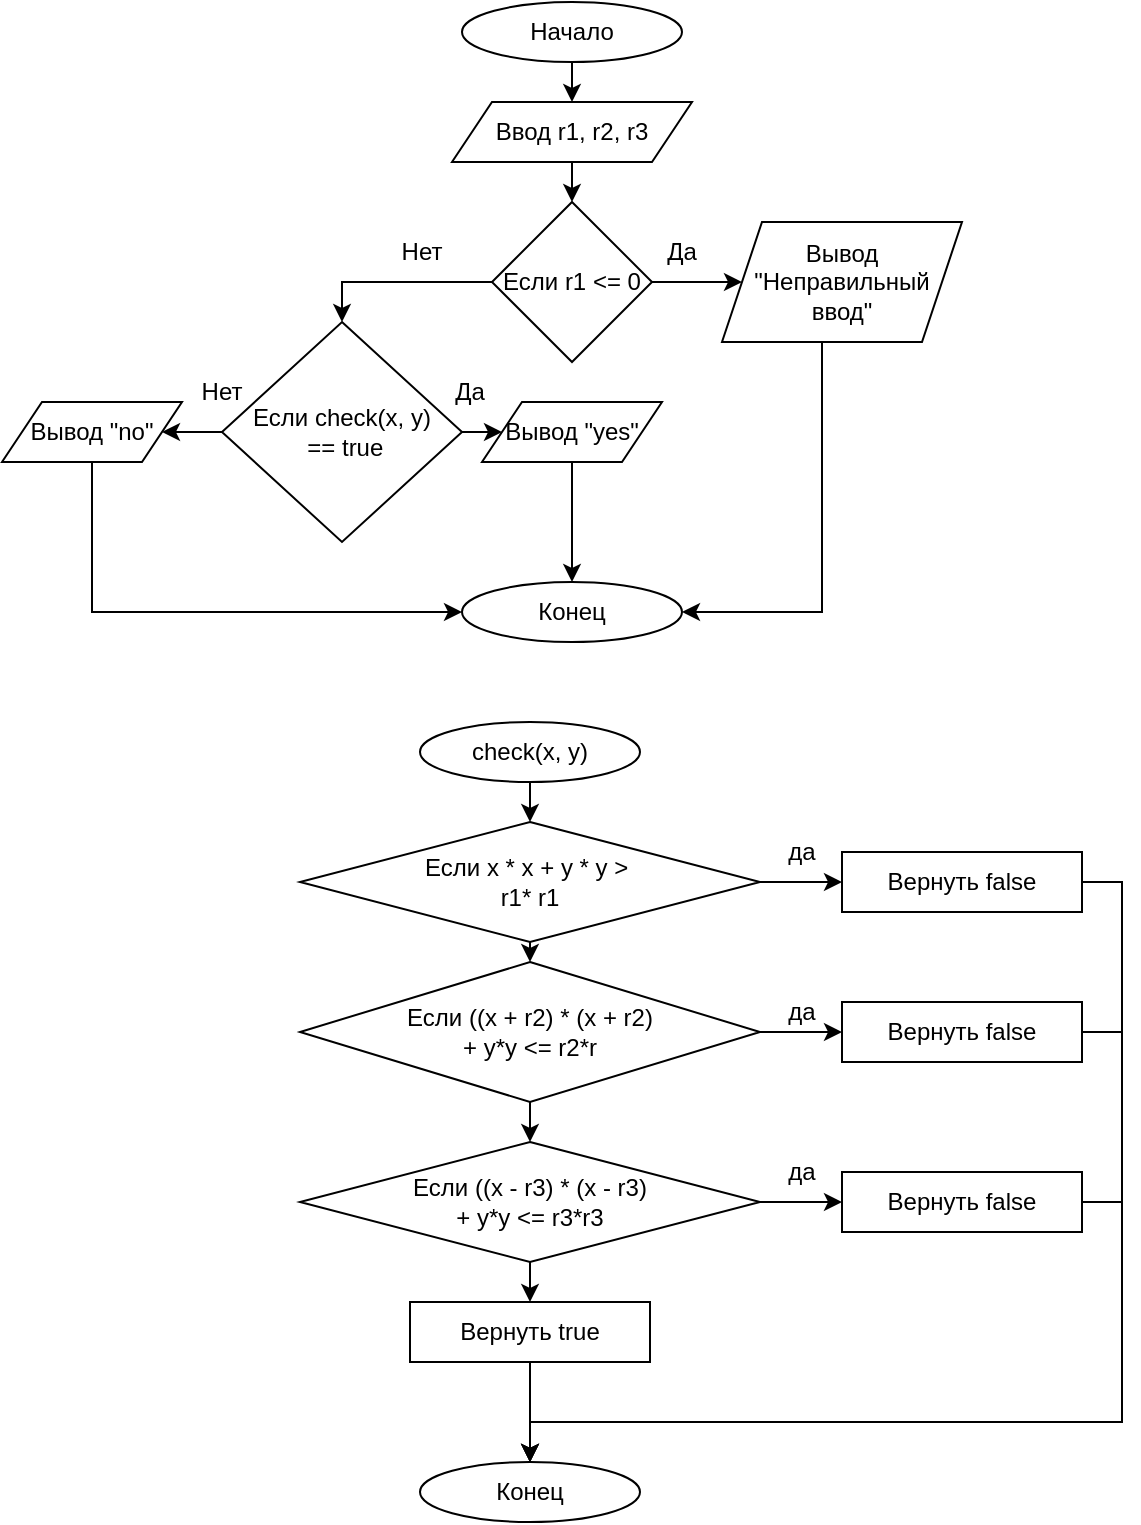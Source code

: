 <mxfile version="24.7.12">
  <diagram id="C5RBs43oDa-KdzZeNtuy" name="Page-1">
    <mxGraphModel dx="977" dy="563" grid="1" gridSize="10" guides="1" tooltips="1" connect="1" arrows="1" fold="1" page="1" pageScale="1" pageWidth="827" pageHeight="1169" math="0" shadow="0">
      <root>
        <mxCell id="WIyWlLk6GJQsqaUBKTNV-0" />
        <mxCell id="WIyWlLk6GJQsqaUBKTNV-1" parent="WIyWlLk6GJQsqaUBKTNV-0" />
        <mxCell id="G4KBmSxN6sylE5Wgttx4-3" style="edgeStyle=orthogonalEdgeStyle;rounded=0;orthogonalLoop=1;jettySize=auto;html=1;exitX=0.5;exitY=1;exitDx=0;exitDy=0;entryX=0.5;entryY=0;entryDx=0;entryDy=0;" parent="WIyWlLk6GJQsqaUBKTNV-1" source="G4KBmSxN6sylE5Wgttx4-0" target="G4KBmSxN6sylE5Wgttx4-2" edge="1">
          <mxGeometry relative="1" as="geometry" />
        </mxCell>
        <mxCell id="G4KBmSxN6sylE5Wgttx4-0" value="Начало" style="ellipse;whiteSpace=wrap;html=1;" parent="WIyWlLk6GJQsqaUBKTNV-1" vertex="1">
          <mxGeometry x="380" y="60" width="110" height="30" as="geometry" />
        </mxCell>
        <mxCell id="G4KBmSxN6sylE5Wgttx4-1" value="Конец" style="ellipse;whiteSpace=wrap;html=1;" parent="WIyWlLk6GJQsqaUBKTNV-1" vertex="1">
          <mxGeometry x="380" y="350" width="110" height="30" as="geometry" />
        </mxCell>
        <mxCell id="G4KBmSxN6sylE5Wgttx4-5" style="edgeStyle=orthogonalEdgeStyle;rounded=0;orthogonalLoop=1;jettySize=auto;html=1;exitX=0.5;exitY=1;exitDx=0;exitDy=0;entryX=0.5;entryY=0;entryDx=0;entryDy=0;" parent="WIyWlLk6GJQsqaUBKTNV-1" source="G4KBmSxN6sylE5Wgttx4-2" target="G4KBmSxN6sylE5Wgttx4-4" edge="1">
          <mxGeometry relative="1" as="geometry" />
        </mxCell>
        <mxCell id="G4KBmSxN6sylE5Wgttx4-2" value="Ввод r1, r2, r3" style="shape=parallelogram;perimeter=parallelogramPerimeter;whiteSpace=wrap;html=1;fixedSize=1;" parent="WIyWlLk6GJQsqaUBKTNV-1" vertex="1">
          <mxGeometry x="375" y="110" width="120" height="30" as="geometry" />
        </mxCell>
        <mxCell id="G4KBmSxN6sylE5Wgttx4-7" style="edgeStyle=orthogonalEdgeStyle;rounded=0;orthogonalLoop=1;jettySize=auto;html=1;exitX=1;exitY=0.5;exitDx=0;exitDy=0;entryX=0;entryY=0.5;entryDx=0;entryDy=0;" parent="WIyWlLk6GJQsqaUBKTNV-1" source="G4KBmSxN6sylE5Wgttx4-4" target="G4KBmSxN6sylE5Wgttx4-6" edge="1">
          <mxGeometry relative="1" as="geometry" />
        </mxCell>
        <mxCell id="G4KBmSxN6sylE5Wgttx4-16" style="edgeStyle=orthogonalEdgeStyle;rounded=0;orthogonalLoop=1;jettySize=auto;html=1;exitX=0;exitY=0.5;exitDx=0;exitDy=0;entryX=0.5;entryY=0;entryDx=0;entryDy=0;" parent="WIyWlLk6GJQsqaUBKTNV-1" source="G4KBmSxN6sylE5Wgttx4-4" target="G4KBmSxN6sylE5Wgttx4-15" edge="1">
          <mxGeometry relative="1" as="geometry" />
        </mxCell>
        <mxCell id="G4KBmSxN6sylE5Wgttx4-4" value="Если r1 &amp;lt;= 0" style="rhombus;whiteSpace=wrap;html=1;" parent="WIyWlLk6GJQsqaUBKTNV-1" vertex="1">
          <mxGeometry x="395" y="160" width="80" height="80" as="geometry" />
        </mxCell>
        <mxCell id="G4KBmSxN6sylE5Wgttx4-10" style="edgeStyle=orthogonalEdgeStyle;rounded=0;orthogonalLoop=1;jettySize=auto;html=1;entryX=1;entryY=0.5;entryDx=0;entryDy=0;" parent="WIyWlLk6GJQsqaUBKTNV-1" source="G4KBmSxN6sylE5Wgttx4-6" target="G4KBmSxN6sylE5Wgttx4-1" edge="1">
          <mxGeometry relative="1" as="geometry">
            <Array as="points">
              <mxPoint x="560" y="365" />
            </Array>
          </mxGeometry>
        </mxCell>
        <mxCell id="G4KBmSxN6sylE5Wgttx4-6" value="Вывод &quot;Неправильный ввод&quot;" style="shape=parallelogram;perimeter=parallelogramPerimeter;whiteSpace=wrap;html=1;fixedSize=1;" parent="WIyWlLk6GJQsqaUBKTNV-1" vertex="1">
          <mxGeometry x="510" y="170" width="120" height="60" as="geometry" />
        </mxCell>
        <mxCell id="G4KBmSxN6sylE5Wgttx4-11" value="Да&lt;span style=&quot;color: rgba(0, 0, 0, 0); font-family: monospace; font-size: 0px; text-align: start; text-wrap: nowrap;&quot;&gt;%3CmxGraphModel%3E%3Croot%3E%3CmxCell%20id%3D%220%22%2F%3E%3CmxCell%20id%3D%221%22%20parent%3D%220%22%2F%3E%3CmxCell%20id%3D%222%22%20value%3D%22%D0%9D%D0%B0%D1%87%D0%B0%D0%BB%D0%BE%22%20style%3D%22ellipse%3BwhiteSpace%3Dwrap%3Bhtml%3D1%3B%22%20vertex%3D%221%22%20parent%3D%221%22%3E%3CmxGeometry%20x%3D%22390%22%20y%3D%2260%22%20width%3D%22110%22%20height%3D%2230%22%20as%3D%22geometry%22%2F%3E%3C%2FmxCell%3E%3C%2Froot%3E%3C%2FmxGraphModel%3E&lt;/span&gt;" style="text;html=1;align=center;verticalAlign=middle;whiteSpace=wrap;rounded=0;" parent="WIyWlLk6GJQsqaUBKTNV-1" vertex="1">
          <mxGeometry x="460" y="170" width="60" height="30" as="geometry" />
        </mxCell>
        <mxCell id="G4KBmSxN6sylE5Wgttx4-13" value="Нет" style="text;html=1;align=center;verticalAlign=middle;whiteSpace=wrap;rounded=0;" parent="WIyWlLk6GJQsqaUBKTNV-1" vertex="1">
          <mxGeometry x="330" y="170" width="60" height="30" as="geometry" />
        </mxCell>
        <mxCell id="G4KBmSxN6sylE5Wgttx4-19" style="edgeStyle=orthogonalEdgeStyle;rounded=0;orthogonalLoop=1;jettySize=auto;html=1;exitX=0;exitY=0.5;exitDx=0;exitDy=0;entryX=1;entryY=0.5;entryDx=0;entryDy=0;" parent="WIyWlLk6GJQsqaUBKTNV-1" source="G4KBmSxN6sylE5Wgttx4-15" target="G4KBmSxN6sylE5Wgttx4-18" edge="1">
          <mxGeometry relative="1" as="geometry" />
        </mxCell>
        <mxCell id="G4KBmSxN6sylE5Wgttx4-20" style="edgeStyle=orthogonalEdgeStyle;rounded=0;orthogonalLoop=1;jettySize=auto;html=1;exitX=1;exitY=0.5;exitDx=0;exitDy=0;entryX=0;entryY=0.5;entryDx=0;entryDy=0;" parent="WIyWlLk6GJQsqaUBKTNV-1" source="G4KBmSxN6sylE5Wgttx4-15" target="G4KBmSxN6sylE5Wgttx4-17" edge="1">
          <mxGeometry relative="1" as="geometry" />
        </mxCell>
        <mxCell id="G4KBmSxN6sylE5Wgttx4-15" value="Если check(x, y)&lt;div&gt;&amp;nbsp;== true&lt;/div&gt;" style="rhombus;whiteSpace=wrap;html=1;" parent="WIyWlLk6GJQsqaUBKTNV-1" vertex="1">
          <mxGeometry x="260" y="220" width="120" height="110" as="geometry" />
        </mxCell>
        <mxCell id="G4KBmSxN6sylE5Wgttx4-21" style="edgeStyle=orthogonalEdgeStyle;rounded=0;orthogonalLoop=1;jettySize=auto;html=1;exitX=0.5;exitY=1;exitDx=0;exitDy=0;" parent="WIyWlLk6GJQsqaUBKTNV-1" source="G4KBmSxN6sylE5Wgttx4-17" target="G4KBmSxN6sylE5Wgttx4-1" edge="1">
          <mxGeometry relative="1" as="geometry" />
        </mxCell>
        <mxCell id="G4KBmSxN6sylE5Wgttx4-17" value="Вывод &quot;yes&quot;" style="shape=parallelogram;perimeter=parallelogramPerimeter;whiteSpace=wrap;html=1;fixedSize=1;" parent="WIyWlLk6GJQsqaUBKTNV-1" vertex="1">
          <mxGeometry x="390" y="260" width="90" height="30" as="geometry" />
        </mxCell>
        <mxCell id="G4KBmSxN6sylE5Wgttx4-22" style="edgeStyle=orthogonalEdgeStyle;rounded=0;orthogonalLoop=1;jettySize=auto;html=1;exitX=0.5;exitY=1;exitDx=0;exitDy=0;entryX=0;entryY=0.5;entryDx=0;entryDy=0;" parent="WIyWlLk6GJQsqaUBKTNV-1" source="G4KBmSxN6sylE5Wgttx4-18" target="G4KBmSxN6sylE5Wgttx4-1" edge="1">
          <mxGeometry relative="1" as="geometry" />
        </mxCell>
        <mxCell id="G4KBmSxN6sylE5Wgttx4-18" value="Вывод &quot;no&quot;" style="shape=parallelogram;perimeter=parallelogramPerimeter;whiteSpace=wrap;html=1;fixedSize=1;" parent="WIyWlLk6GJQsqaUBKTNV-1" vertex="1">
          <mxGeometry x="150" y="260" width="90" height="30" as="geometry" />
        </mxCell>
        <mxCell id="G4KBmSxN6sylE5Wgttx4-23" value="Да&lt;span style=&quot;color: rgba(0, 0, 0, 0); font-family: monospace; font-size: 0px; text-align: start; text-wrap: nowrap;&quot;&gt;%3CmxGraphModel%3E%3Croot%3E%3CmxCell%20id%3D%220%22%2F%3E%3CmxCell%20id%3D%221%22%20parent%3D%220%22%2F%3E%3CmxCell%20id%3D%222%22%20value%3D%22%D0%9D%D0%B0%D1%87%D0%B0%D0%BB%D0%BE%22%20style%3D%22ellipse%3BwhiteSpace%3Dwrap%3Bhtml%3D1%3B%22%20vertex%3D%221%22%20parent%3D%221%22%3E%3CmxGeometry%20x%3D%22390%22%20y%3D%2260%22%20width%3D%22110%22%20height%3D%2230%22%20as%3D%22geometry%22%2F%3E%3C%2FmxCell%3E%3C%2Froot%3E%3C%2FmxGraphModel%3E&lt;/span&gt;" style="text;html=1;align=center;verticalAlign=middle;whiteSpace=wrap;rounded=0;" parent="WIyWlLk6GJQsqaUBKTNV-1" vertex="1">
          <mxGeometry x="354" y="240" width="60" height="30" as="geometry" />
        </mxCell>
        <mxCell id="G4KBmSxN6sylE5Wgttx4-24" value="Нет" style="text;html=1;align=center;verticalAlign=middle;whiteSpace=wrap;rounded=0;" parent="WIyWlLk6GJQsqaUBKTNV-1" vertex="1">
          <mxGeometry x="230" y="240" width="60" height="30" as="geometry" />
        </mxCell>
        <mxCell id="G4KBmSxN6sylE5Wgttx4-47" style="edgeStyle=orthogonalEdgeStyle;rounded=0;orthogonalLoop=1;jettySize=auto;html=1;exitX=0.5;exitY=1;exitDx=0;exitDy=0;entryX=0.5;entryY=0;entryDx=0;entryDy=0;" parent="WIyWlLk6GJQsqaUBKTNV-1" source="G4KBmSxN6sylE5Wgttx4-26" target="G4KBmSxN6sylE5Wgttx4-46" edge="1">
          <mxGeometry relative="1" as="geometry" />
        </mxCell>
        <mxCell id="G4KBmSxN6sylE5Wgttx4-26" value="check(x, y)" style="ellipse;whiteSpace=wrap;html=1;" parent="WIyWlLk6GJQsqaUBKTNV-1" vertex="1">
          <mxGeometry x="359" y="420" width="110" height="30" as="geometry" />
        </mxCell>
        <mxCell id="G4KBmSxN6sylE5Wgttx4-27" value="Конец" style="ellipse;whiteSpace=wrap;html=1;" parent="WIyWlLk6GJQsqaUBKTNV-1" vertex="1">
          <mxGeometry x="359" y="790" width="110" height="30" as="geometry" />
        </mxCell>
        <mxCell id="G4KBmSxN6sylE5Wgttx4-49" style="edgeStyle=orthogonalEdgeStyle;rounded=0;orthogonalLoop=1;jettySize=auto;html=1;exitX=1;exitY=0.5;exitDx=0;exitDy=0;entryX=0;entryY=0.5;entryDx=0;entryDy=0;" parent="WIyWlLk6GJQsqaUBKTNV-1" source="G4KBmSxN6sylE5Wgttx4-46" target="G4KBmSxN6sylE5Wgttx4-48" edge="1">
          <mxGeometry relative="1" as="geometry" />
        </mxCell>
        <mxCell id="G4KBmSxN6sylE5Wgttx4-65" style="edgeStyle=orthogonalEdgeStyle;rounded=0;orthogonalLoop=1;jettySize=auto;html=1;exitX=0.5;exitY=1;exitDx=0;exitDy=0;entryX=0.5;entryY=0;entryDx=0;entryDy=0;" parent="WIyWlLk6GJQsqaUBKTNV-1" source="G4KBmSxN6sylE5Wgttx4-46" target="G4KBmSxN6sylE5Wgttx4-51" edge="1">
          <mxGeometry relative="1" as="geometry" />
        </mxCell>
        <mxCell id="G4KBmSxN6sylE5Wgttx4-46" value="&lt;font style=&quot;font-size: 12px;&quot;&gt;Если&amp;nbsp;&lt;span style=&quot;&quot; lang=&quot;EN-US&quot;&gt;x * x + y * y &amp;gt;&amp;nbsp;&lt;/span&gt;&lt;/font&gt;&lt;div&gt;&lt;span style=&quot;&quot; lang=&quot;EN-US&quot;&gt;&lt;font style=&quot;font-size: 12px;&quot;&gt;r1* r1&lt;/font&gt;&lt;/span&gt;&lt;/div&gt;" style="rhombus;whiteSpace=wrap;html=1;" parent="WIyWlLk6GJQsqaUBKTNV-1" vertex="1">
          <mxGeometry x="299" y="470" width="230" height="60" as="geometry" />
        </mxCell>
        <mxCell id="s0M_Ey_tbC9sjgcI6Hga-1" style="edgeStyle=orthogonalEdgeStyle;rounded=0;orthogonalLoop=1;jettySize=auto;html=1;exitX=1;exitY=0.5;exitDx=0;exitDy=0;entryX=0.5;entryY=0;entryDx=0;entryDy=0;" edge="1" parent="WIyWlLk6GJQsqaUBKTNV-1" source="G4KBmSxN6sylE5Wgttx4-48" target="G4KBmSxN6sylE5Wgttx4-27">
          <mxGeometry relative="1" as="geometry">
            <Array as="points">
              <mxPoint x="710" y="500" />
              <mxPoint x="710" y="770" />
              <mxPoint x="414" y="770" />
            </Array>
          </mxGeometry>
        </mxCell>
        <mxCell id="G4KBmSxN6sylE5Wgttx4-48" value="Вернуть false" style="rounded=0;whiteSpace=wrap;html=1;" parent="WIyWlLk6GJQsqaUBKTNV-1" vertex="1">
          <mxGeometry x="570" y="485" width="120" height="30" as="geometry" />
        </mxCell>
        <mxCell id="G4KBmSxN6sylE5Wgttx4-50" value="да" style="text;html=1;align=center;verticalAlign=middle;whiteSpace=wrap;rounded=0;" parent="WIyWlLk6GJQsqaUBKTNV-1" vertex="1">
          <mxGeometry x="520" y="470" width="60" height="30" as="geometry" />
        </mxCell>
        <mxCell id="G4KBmSxN6sylE5Wgttx4-58" style="edgeStyle=orthogonalEdgeStyle;rounded=0;orthogonalLoop=1;jettySize=auto;html=1;exitX=1;exitY=0.5;exitDx=0;exitDy=0;entryX=0;entryY=0.5;entryDx=0;entryDy=0;" parent="WIyWlLk6GJQsqaUBKTNV-1" source="G4KBmSxN6sylE5Wgttx4-51" target="G4KBmSxN6sylE5Wgttx4-56" edge="1">
          <mxGeometry relative="1" as="geometry" />
        </mxCell>
        <mxCell id="G4KBmSxN6sylE5Wgttx4-66" style="edgeStyle=orthogonalEdgeStyle;rounded=0;orthogonalLoop=1;jettySize=auto;html=1;exitX=0.5;exitY=1;exitDx=0;exitDy=0;entryX=0.5;entryY=0;entryDx=0;entryDy=0;" parent="WIyWlLk6GJQsqaUBKTNV-1" source="G4KBmSxN6sylE5Wgttx4-51" target="G4KBmSxN6sylE5Wgttx4-52" edge="1">
          <mxGeometry relative="1" as="geometry" />
        </mxCell>
        <mxCell id="G4KBmSxN6sylE5Wgttx4-51" value="Если&amp;nbsp;&lt;span style=&quot;&quot; lang=&quot;EN-US&quot;&gt;((x + r2) * (x + r2)&lt;br&gt;+ y*y &amp;lt;= r2*r&lt;/span&gt;" style="rhombus;whiteSpace=wrap;html=1;" parent="WIyWlLk6GJQsqaUBKTNV-1" vertex="1">
          <mxGeometry x="299" y="540" width="230" height="70" as="geometry" />
        </mxCell>
        <mxCell id="G4KBmSxN6sylE5Wgttx4-55" style="edgeStyle=orthogonalEdgeStyle;rounded=0;orthogonalLoop=1;jettySize=auto;html=1;exitX=0.5;exitY=1;exitDx=0;exitDy=0;entryX=0.5;entryY=0;entryDx=0;entryDy=0;" parent="WIyWlLk6GJQsqaUBKTNV-1" source="G4KBmSxN6sylE5Wgttx4-52" target="G4KBmSxN6sylE5Wgttx4-53" edge="1">
          <mxGeometry relative="1" as="geometry" />
        </mxCell>
        <mxCell id="G4KBmSxN6sylE5Wgttx4-59" style="edgeStyle=orthogonalEdgeStyle;rounded=0;orthogonalLoop=1;jettySize=auto;html=1;exitX=1;exitY=0.5;exitDx=0;exitDy=0;entryX=0;entryY=0.5;entryDx=0;entryDy=0;" parent="WIyWlLk6GJQsqaUBKTNV-1" source="G4KBmSxN6sylE5Wgttx4-52" target="G4KBmSxN6sylE5Wgttx4-57" edge="1">
          <mxGeometry relative="1" as="geometry" />
        </mxCell>
        <mxCell id="G4KBmSxN6sylE5Wgttx4-52" value="&lt;span style=&quot;&quot; lang=&quot;EN-US&quot;&gt;Если ((x - r3) * (x - r3)&lt;br&gt;+ y*y &amp;lt;= r3*r3&lt;/span&gt;" style="rhombus;whiteSpace=wrap;html=1;" parent="WIyWlLk6GJQsqaUBKTNV-1" vertex="1">
          <mxGeometry x="299" y="630" width="230" height="60" as="geometry" />
        </mxCell>
        <mxCell id="G4KBmSxN6sylE5Wgttx4-54" style="edgeStyle=orthogonalEdgeStyle;rounded=0;orthogonalLoop=1;jettySize=auto;html=1;exitX=0.5;exitY=1;exitDx=0;exitDy=0;entryX=0.5;entryY=0;entryDx=0;entryDy=0;" parent="WIyWlLk6GJQsqaUBKTNV-1" source="G4KBmSxN6sylE5Wgttx4-53" target="G4KBmSxN6sylE5Wgttx4-27" edge="1">
          <mxGeometry relative="1" as="geometry" />
        </mxCell>
        <mxCell id="G4KBmSxN6sylE5Wgttx4-53" value="Вернуть true" style="rounded=0;whiteSpace=wrap;html=1;" parent="WIyWlLk6GJQsqaUBKTNV-1" vertex="1">
          <mxGeometry x="354" y="710" width="120" height="30" as="geometry" />
        </mxCell>
        <mxCell id="s0M_Ey_tbC9sjgcI6Hga-2" style="edgeStyle=orthogonalEdgeStyle;rounded=0;orthogonalLoop=1;jettySize=auto;html=1;exitX=1;exitY=0.5;exitDx=0;exitDy=0;entryX=0.5;entryY=0;entryDx=0;entryDy=0;" edge="1" parent="WIyWlLk6GJQsqaUBKTNV-1" source="G4KBmSxN6sylE5Wgttx4-56" target="G4KBmSxN6sylE5Wgttx4-27">
          <mxGeometry relative="1" as="geometry">
            <Array as="points">
              <mxPoint x="710" y="575" />
              <mxPoint x="710" y="770" />
              <mxPoint x="414" y="770" />
            </Array>
          </mxGeometry>
        </mxCell>
        <mxCell id="G4KBmSxN6sylE5Wgttx4-56" value="Вернуть false" style="rounded=0;whiteSpace=wrap;html=1;" parent="WIyWlLk6GJQsqaUBKTNV-1" vertex="1">
          <mxGeometry x="570" y="560" width="120" height="30" as="geometry" />
        </mxCell>
        <mxCell id="s0M_Ey_tbC9sjgcI6Hga-3" style="edgeStyle=orthogonalEdgeStyle;rounded=0;orthogonalLoop=1;jettySize=auto;html=1;exitX=1;exitY=0.5;exitDx=0;exitDy=0;entryX=0.5;entryY=0;entryDx=0;entryDy=0;" edge="1" parent="WIyWlLk6GJQsqaUBKTNV-1" source="G4KBmSxN6sylE5Wgttx4-57" target="G4KBmSxN6sylE5Wgttx4-27">
          <mxGeometry relative="1" as="geometry">
            <Array as="points">
              <mxPoint x="710" y="660" />
              <mxPoint x="710" y="770" />
              <mxPoint x="414" y="770" />
            </Array>
          </mxGeometry>
        </mxCell>
        <mxCell id="G4KBmSxN6sylE5Wgttx4-57" value="Вернуть false" style="rounded=0;whiteSpace=wrap;html=1;" parent="WIyWlLk6GJQsqaUBKTNV-1" vertex="1">
          <mxGeometry x="570" y="645" width="120" height="30" as="geometry" />
        </mxCell>
        <mxCell id="G4KBmSxN6sylE5Wgttx4-60" value="да" style="text;html=1;align=center;verticalAlign=middle;whiteSpace=wrap;rounded=0;" parent="WIyWlLk6GJQsqaUBKTNV-1" vertex="1">
          <mxGeometry x="520" y="550" width="60" height="30" as="geometry" />
        </mxCell>
        <mxCell id="G4KBmSxN6sylE5Wgttx4-61" value="да" style="text;html=1;align=center;verticalAlign=middle;whiteSpace=wrap;rounded=0;" parent="WIyWlLk6GJQsqaUBKTNV-1" vertex="1">
          <mxGeometry x="520" y="630" width="60" height="30" as="geometry" />
        </mxCell>
      </root>
    </mxGraphModel>
  </diagram>
</mxfile>

